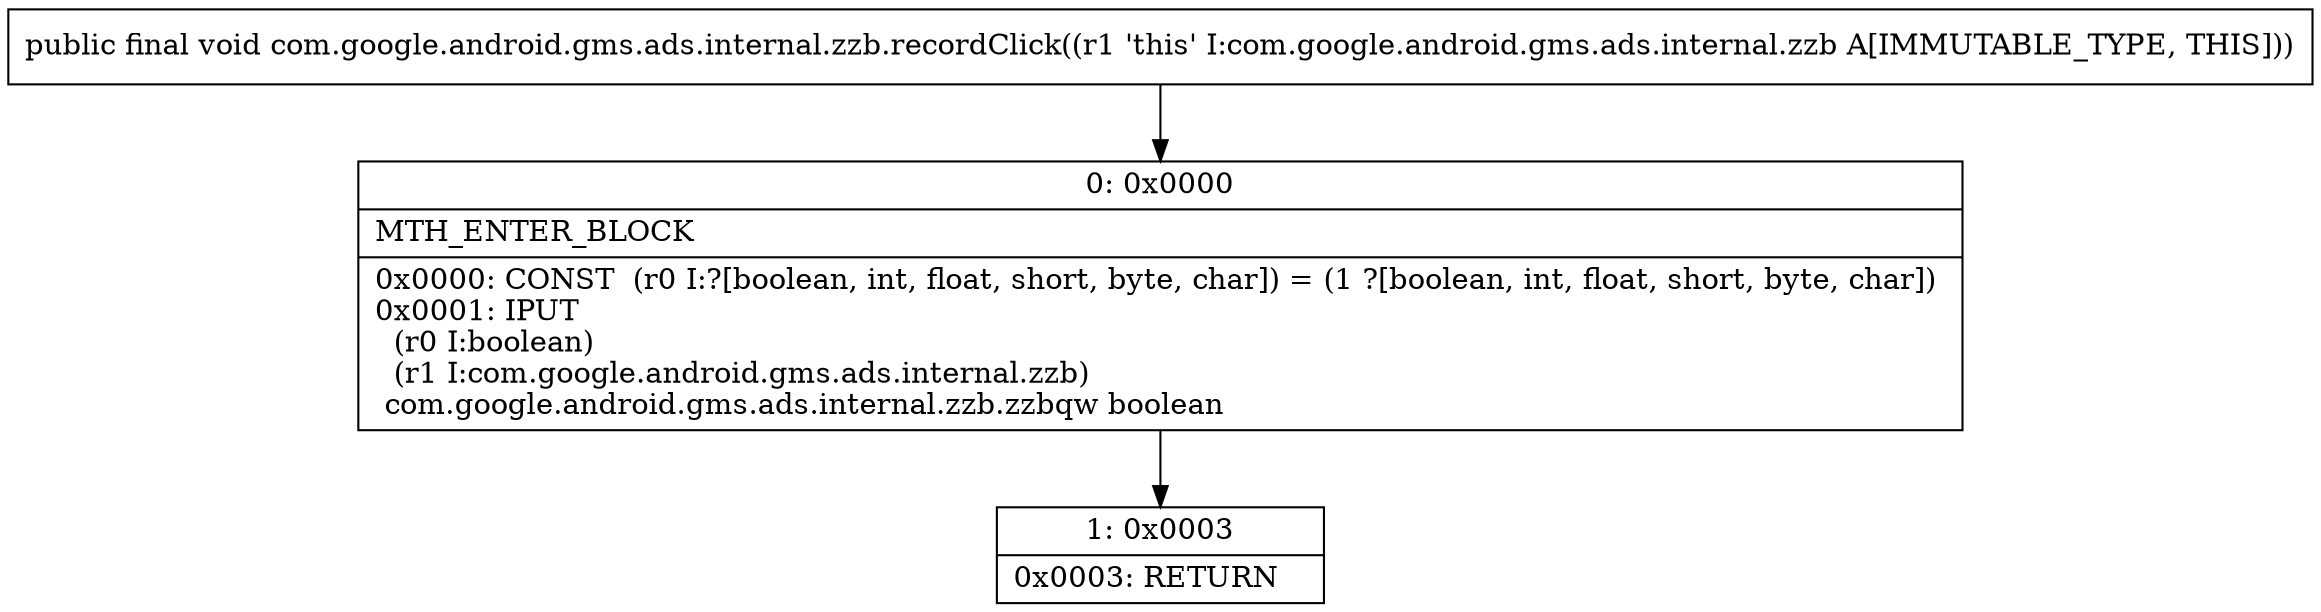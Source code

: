 digraph "CFG forcom.google.android.gms.ads.internal.zzb.recordClick()V" {
Node_0 [shape=record,label="{0\:\ 0x0000|MTH_ENTER_BLOCK\l|0x0000: CONST  (r0 I:?[boolean, int, float, short, byte, char]) = (1 ?[boolean, int, float, short, byte, char]) \l0x0001: IPUT  \l  (r0 I:boolean)\l  (r1 I:com.google.android.gms.ads.internal.zzb)\l com.google.android.gms.ads.internal.zzb.zzbqw boolean \l}"];
Node_1 [shape=record,label="{1\:\ 0x0003|0x0003: RETURN   \l}"];
MethodNode[shape=record,label="{public final void com.google.android.gms.ads.internal.zzb.recordClick((r1 'this' I:com.google.android.gms.ads.internal.zzb A[IMMUTABLE_TYPE, THIS])) }"];
MethodNode -> Node_0;
Node_0 -> Node_1;
}

